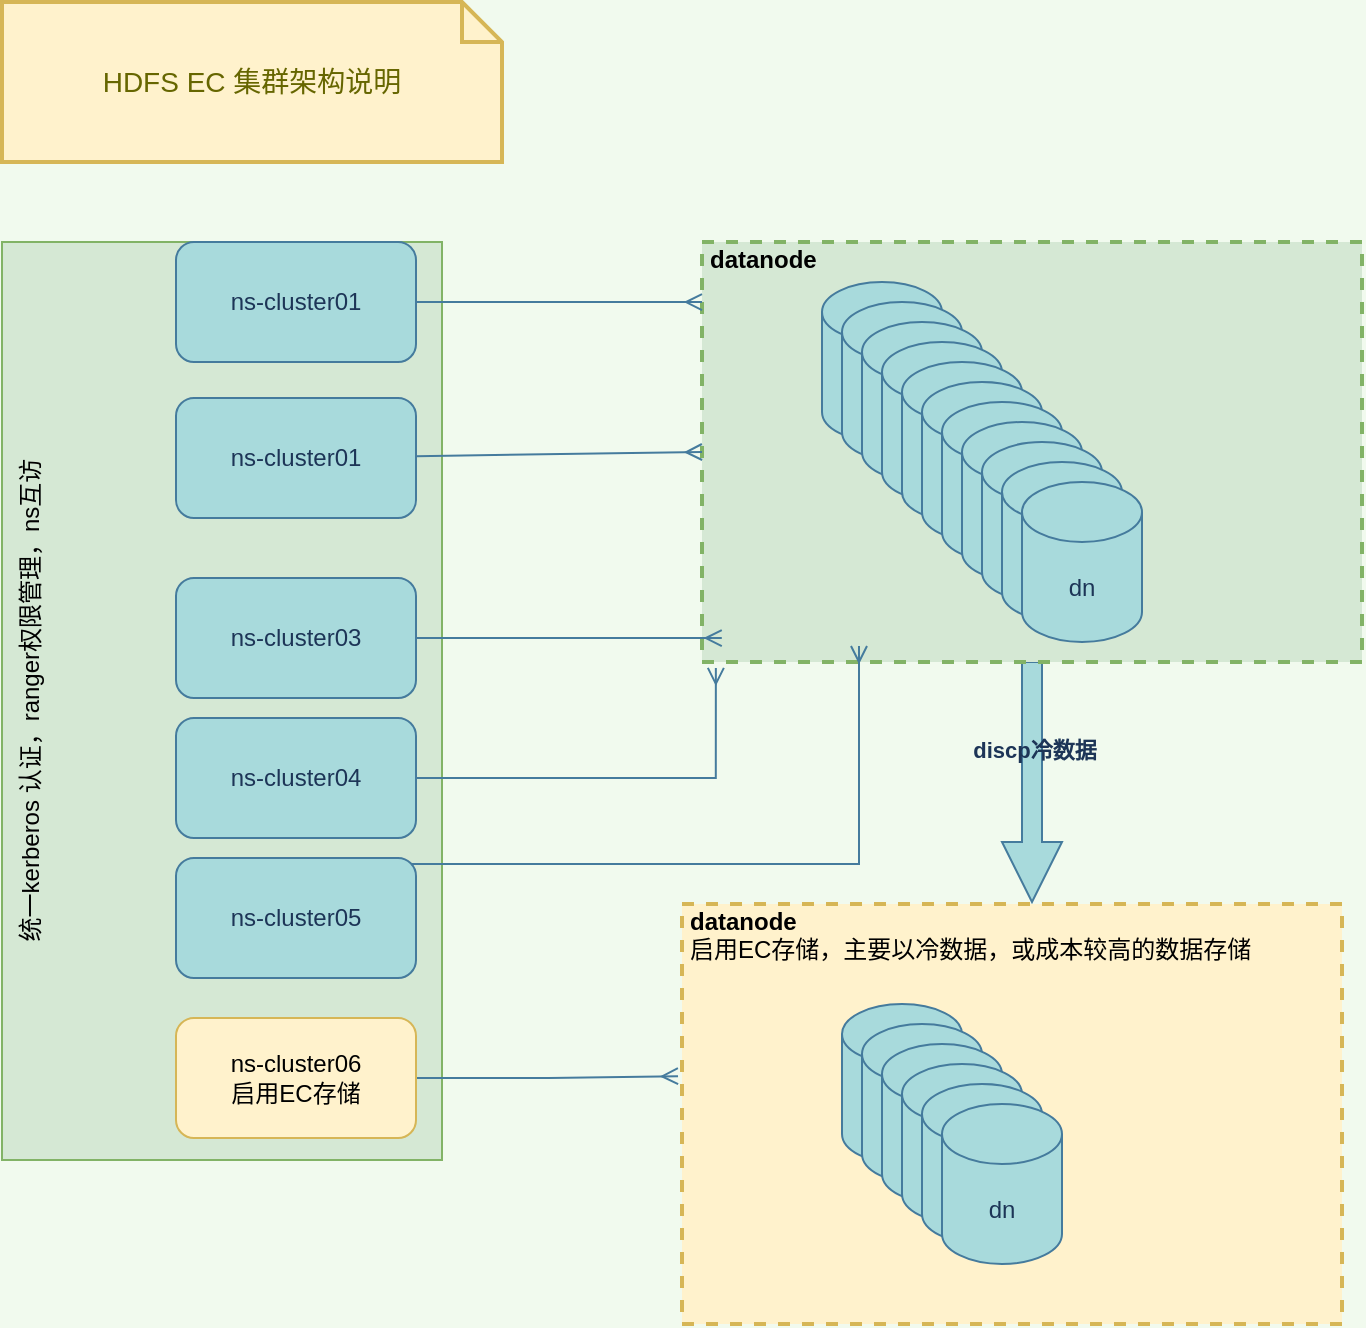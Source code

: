 <mxfile version="20.3.7" type="github">
  <diagram id="RoU__FsvneReP1gIZXwm" name="Page-1">
    <mxGraphModel dx="1422" dy="1931" grid="1" gridSize="10" guides="1" tooltips="1" connect="1" arrows="1" fold="1" page="1" pageScale="1" pageWidth="827" pageHeight="1169" background="#F1FAEE" math="0" shadow="0">
      <root>
        <mxCell id="0" />
        <mxCell id="1" parent="0" />
        <mxCell id="v9gRxfP-HKsxjnFTEKJX-84" style="edgeStyle=orthogonalEdgeStyle;shape=arrow;curved=0;rounded=1;sketch=0;orthogonalLoop=1;jettySize=auto;html=1;exitX=0.5;exitY=1;exitDx=0;exitDy=0;fontColor=#1D3557;endArrow=ERmany;endFill=0;strokeColor=#457B9D;fillColor=#A8DADC;" parent="1" source="v9gRxfP-HKsxjnFTEKJX-4" edge="1">
          <mxGeometry relative="1" as="geometry">
            <mxPoint x="575" y="450" as="targetPoint" />
          </mxGeometry>
        </mxCell>
        <mxCell id="v9gRxfP-HKsxjnFTEKJX-85" value="discp冷数据" style="edgeLabel;html=1;align=center;verticalAlign=middle;resizable=0;points=[];fontColor=#1D3557;fontStyle=1;labelBackgroundColor=none;" parent="v9gRxfP-HKsxjnFTEKJX-84" vertex="1" connectable="0">
          <mxGeometry x="-0.267" y="1" relative="1" as="geometry">
            <mxPoint as="offset" />
          </mxGeometry>
        </mxCell>
        <mxCell id="v9gRxfP-HKsxjnFTEKJX-4" value="datanode" style="html=1;fontStyle=1;align=left;verticalAlign=top;spacing=0;labelBorderColor=none;fillColor=#d5e8d4;dashed=1;strokeWidth=2;strokeColor=#82b366;spacingLeft=4;spacingTop=-3;" parent="1" vertex="1">
          <mxGeometry x="410" y="120" width="330" height="210" as="geometry" />
        </mxCell>
        <mxCell id="v9gRxfP-HKsxjnFTEKJX-82" value="统一kerberos&amp;nbsp;认证，ranger权限管理，ns互访" style="rounded=0;whiteSpace=wrap;html=1;sketch=0;strokeColor=#82b366;fillColor=#d5e8d4;align=center;verticalAlign=top;labelPosition=center;verticalLabelPosition=middle;labelBackgroundColor=none;horizontal=0;" parent="1" vertex="1">
          <mxGeometry x="60" y="120" width="220" height="459" as="geometry" />
        </mxCell>
        <mxCell id="v9gRxfP-HKsxjnFTEKJX-72" style="rounded=0;orthogonalLoop=1;jettySize=auto;html=1;entryX=0;entryY=0.5;entryDx=0;entryDy=0;labelBackgroundColor=#F1FAEE;strokeColor=#457B9D;fontColor=#1D3557;endArrow=ERmany;endFill=0;" parent="1" source="v9gRxfP-HKsxjnFTEKJX-15" target="v9gRxfP-HKsxjnFTEKJX-4" edge="1">
          <mxGeometry relative="1" as="geometry">
            <mxPoint x="400" y="228" as="targetPoint" />
          </mxGeometry>
        </mxCell>
        <mxCell id="v9gRxfP-HKsxjnFTEKJX-15" value="ns-cluster01" style="rounded=1;whiteSpace=wrap;html=1;fillColor=#A8DADC;strokeColor=#457B9D;fontColor=#1D3557;" parent="1" vertex="1">
          <mxGeometry x="147" y="198" width="120" height="60" as="geometry" />
        </mxCell>
        <mxCell id="v9gRxfP-HKsxjnFTEKJX-71" style="rounded=0;orthogonalLoop=1;jettySize=auto;html=1;entryX=0;entryY=0.143;entryDx=0;entryDy=0;entryPerimeter=0;labelBackgroundColor=#F1FAEE;strokeColor=#457B9D;fontColor=#1D3557;endArrow=ERmany;endFill=0;" parent="1" source="v9gRxfP-HKsxjnFTEKJX-16" target="v9gRxfP-HKsxjnFTEKJX-4" edge="1">
          <mxGeometry relative="1" as="geometry" />
        </mxCell>
        <mxCell id="v9gRxfP-HKsxjnFTEKJX-16" value="ns-cluster01" style="rounded=1;whiteSpace=wrap;html=1;fillColor=#A8DADC;strokeColor=#457B9D;fontColor=#1D3557;" parent="1" vertex="1">
          <mxGeometry x="147" y="120" width="120" height="60" as="geometry" />
        </mxCell>
        <mxCell id="v9gRxfP-HKsxjnFTEKJX-32" value="" style="group;fontColor=#1D3557;" parent="1" vertex="1" connectable="0">
          <mxGeometry x="470" y="140" width="160" height="180" as="geometry" />
        </mxCell>
        <mxCell id="v9gRxfP-HKsxjnFTEKJX-17" value="dn" style="shape=cylinder3;whiteSpace=wrap;html=1;boundedLbl=1;backgroundOutline=1;size=15;fillColor=#A8DADC;strokeColor=#457B9D;fontColor=#1D3557;" parent="v9gRxfP-HKsxjnFTEKJX-32" vertex="1">
          <mxGeometry width="60" height="80" as="geometry" />
        </mxCell>
        <mxCell id="v9gRxfP-HKsxjnFTEKJX-18" value="dn" style="shape=cylinder3;whiteSpace=wrap;html=1;boundedLbl=1;backgroundOutline=1;size=15;fillColor=#A8DADC;strokeColor=#457B9D;fontColor=#1D3557;" parent="v9gRxfP-HKsxjnFTEKJX-32" vertex="1">
          <mxGeometry x="10" y="10" width="60" height="80" as="geometry" />
        </mxCell>
        <mxCell id="v9gRxfP-HKsxjnFTEKJX-19" value="dn" style="shape=cylinder3;whiteSpace=wrap;html=1;boundedLbl=1;backgroundOutline=1;size=15;fillColor=#A8DADC;strokeColor=#457B9D;fontColor=#1D3557;" parent="v9gRxfP-HKsxjnFTEKJX-32" vertex="1">
          <mxGeometry x="20" y="20" width="60" height="80" as="geometry" />
        </mxCell>
        <mxCell id="v9gRxfP-HKsxjnFTEKJX-20" value="dn" style="shape=cylinder3;whiteSpace=wrap;html=1;boundedLbl=1;backgroundOutline=1;size=15;fillColor=#A8DADC;strokeColor=#457B9D;fontColor=#1D3557;" parent="v9gRxfP-HKsxjnFTEKJX-32" vertex="1">
          <mxGeometry x="30" y="30" width="60" height="80" as="geometry" />
        </mxCell>
        <mxCell id="v9gRxfP-HKsxjnFTEKJX-21" value="dn" style="shape=cylinder3;whiteSpace=wrap;html=1;boundedLbl=1;backgroundOutline=1;size=15;fillColor=#A8DADC;strokeColor=#457B9D;fontColor=#1D3557;" parent="v9gRxfP-HKsxjnFTEKJX-32" vertex="1">
          <mxGeometry x="40" y="40" width="60" height="80" as="geometry" />
        </mxCell>
        <mxCell id="v9gRxfP-HKsxjnFTEKJX-22" value="dn" style="shape=cylinder3;whiteSpace=wrap;html=1;boundedLbl=1;backgroundOutline=1;size=15;fillColor=#A8DADC;strokeColor=#457B9D;fontColor=#1D3557;" parent="v9gRxfP-HKsxjnFTEKJX-32" vertex="1">
          <mxGeometry x="50" y="50" width="60" height="80" as="geometry" />
        </mxCell>
        <mxCell id="v9gRxfP-HKsxjnFTEKJX-23" value="dn" style="shape=cylinder3;whiteSpace=wrap;html=1;boundedLbl=1;backgroundOutline=1;size=15;fillColor=#A8DADC;strokeColor=#457B9D;fontColor=#1D3557;" parent="v9gRxfP-HKsxjnFTEKJX-32" vertex="1">
          <mxGeometry x="60" y="60" width="60" height="80" as="geometry" />
        </mxCell>
        <mxCell id="v9gRxfP-HKsxjnFTEKJX-24" value="dn" style="shape=cylinder3;whiteSpace=wrap;html=1;boundedLbl=1;backgroundOutline=1;size=15;fillColor=#A8DADC;strokeColor=#457B9D;fontColor=#1D3557;" parent="v9gRxfP-HKsxjnFTEKJX-32" vertex="1">
          <mxGeometry x="70" y="70" width="60" height="80" as="geometry" />
        </mxCell>
        <mxCell id="v9gRxfP-HKsxjnFTEKJX-25" value="dn" style="shape=cylinder3;whiteSpace=wrap;html=1;boundedLbl=1;backgroundOutline=1;size=15;fillColor=#A8DADC;strokeColor=#457B9D;fontColor=#1D3557;" parent="v9gRxfP-HKsxjnFTEKJX-32" vertex="1">
          <mxGeometry x="80" y="80" width="60" height="80" as="geometry" />
        </mxCell>
        <mxCell id="v9gRxfP-HKsxjnFTEKJX-26" value="dn" style="shape=cylinder3;whiteSpace=wrap;html=1;boundedLbl=1;backgroundOutline=1;size=15;fillColor=#A8DADC;strokeColor=#457B9D;fontColor=#1D3557;" parent="v9gRxfP-HKsxjnFTEKJX-32" vertex="1">
          <mxGeometry x="90" y="90" width="60" height="80" as="geometry" />
        </mxCell>
        <mxCell id="v9gRxfP-HKsxjnFTEKJX-27" value="dn" style="shape=cylinder3;whiteSpace=wrap;html=1;boundedLbl=1;backgroundOutline=1;size=15;fillColor=#A8DADC;strokeColor=#457B9D;fontColor=#1D3557;" parent="v9gRxfP-HKsxjnFTEKJX-32" vertex="1">
          <mxGeometry x="100" y="100" width="60" height="80" as="geometry" />
        </mxCell>
        <mxCell id="v9gRxfP-HKsxjnFTEKJX-78" style="edgeStyle=orthogonalEdgeStyle;rounded=0;orthogonalLoop=1;jettySize=auto;html=1;entryX=0.021;entryY=1.014;entryDx=0;entryDy=0;entryPerimeter=0;labelBackgroundColor=#F1FAEE;strokeColor=#457B9D;fontColor=#1D3557;endArrow=ERmany;endFill=0;" parent="1" source="v9gRxfP-HKsxjnFTEKJX-55" target="v9gRxfP-HKsxjnFTEKJX-4" edge="1">
          <mxGeometry relative="1" as="geometry" />
        </mxCell>
        <mxCell id="v9gRxfP-HKsxjnFTEKJX-55" value="ns-cluster04" style="rounded=1;whiteSpace=wrap;html=1;fillColor=#A8DADC;strokeColor=#457B9D;fontColor=#1D3557;" parent="1" vertex="1">
          <mxGeometry x="147" y="358" width="120" height="60" as="geometry" />
        </mxCell>
        <mxCell id="v9gRxfP-HKsxjnFTEKJX-73" style="edgeStyle=none;rounded=0;orthogonalLoop=1;jettySize=auto;html=1;entryX=0.03;entryY=0.943;entryDx=0;entryDy=0;entryPerimeter=0;labelBackgroundColor=#F1FAEE;strokeColor=#457B9D;fontColor=#1D3557;endArrow=ERmany;endFill=0;" parent="1" source="v9gRxfP-HKsxjnFTEKJX-56" target="v9gRxfP-HKsxjnFTEKJX-4" edge="1">
          <mxGeometry relative="1" as="geometry" />
        </mxCell>
        <mxCell id="v9gRxfP-HKsxjnFTEKJX-56" value="ns-cluster03" style="rounded=1;whiteSpace=wrap;html=1;fillColor=#A8DADC;strokeColor=#457B9D;fontColor=#1D3557;" parent="1" vertex="1">
          <mxGeometry x="147" y="288" width="120" height="60" as="geometry" />
        </mxCell>
        <mxCell id="v9gRxfP-HKsxjnFTEKJX-80" style="edgeStyle=orthogonalEdgeStyle;rounded=0;orthogonalLoop=1;jettySize=auto;html=1;entryX=-0.006;entryY=0.41;entryDx=0;entryDy=0;entryPerimeter=0;labelBackgroundColor=#F1FAEE;strokeColor=#457B9D;fontColor=#1D3557;endArrow=ERmany;endFill=0;" parent="1" source="v9gRxfP-HKsxjnFTEKJX-57" target="v9gRxfP-HKsxjnFTEKJX-61" edge="1">
          <mxGeometry relative="1" as="geometry" />
        </mxCell>
        <mxCell id="v9gRxfP-HKsxjnFTEKJX-57" value="ns-cluster06&lt;br&gt;启用EC存储" style="rounded=1;whiteSpace=wrap;html=1;fillColor=#fff2cc;strokeColor=#d6b656;" parent="1" vertex="1">
          <mxGeometry x="147" y="508" width="120" height="60" as="geometry" />
        </mxCell>
        <mxCell id="v9gRxfP-HKsxjnFTEKJX-79" style="edgeStyle=orthogonalEdgeStyle;rounded=0;orthogonalLoop=1;jettySize=auto;html=1;entryX=0.25;entryY=1;entryDx=0;entryDy=0;labelBackgroundColor=#F1FAEE;strokeColor=#457B9D;fontColor=#1D3557;endArrow=ERmany;endFill=0;" parent="1" edge="1">
          <mxGeometry relative="1" as="geometry">
            <mxPoint x="263" y="431" as="sourcePoint" />
            <mxPoint x="488.5" y="322" as="targetPoint" />
            <Array as="points">
              <mxPoint x="489" y="431" />
            </Array>
          </mxGeometry>
        </mxCell>
        <mxCell id="v9gRxfP-HKsxjnFTEKJX-58" value="ns-cluster05" style="rounded=1;whiteSpace=wrap;html=1;fillColor=#A8DADC;strokeColor=#457B9D;fontColor=#1D3557;" parent="1" vertex="1">
          <mxGeometry x="147" y="428" width="120" height="60" as="geometry" />
        </mxCell>
        <mxCell id="v9gRxfP-HKsxjnFTEKJX-75" value="" style="group;fontColor=#1D3557;" parent="1" vertex="1" connectable="0">
          <mxGeometry x="400" y="451" width="330" height="210" as="geometry" />
        </mxCell>
        <mxCell id="v9gRxfP-HKsxjnFTEKJX-61" value="datanode&lt;br&gt;&lt;span style=&quot;font-weight: 400 ; text-align: center&quot;&gt;启用EC存储，主要以冷数据，或成本较高的数据存储&lt;/span&gt;" style="html=1;fontStyle=1;align=left;verticalAlign=top;spacing=0;labelBorderColor=none;fillColor=#fff2cc;dashed=1;strokeWidth=2;strokeColor=#d6b656;spacingLeft=4;spacingTop=-3;" parent="v9gRxfP-HKsxjnFTEKJX-75" vertex="1">
          <mxGeometry width="330" height="210" as="geometry" />
        </mxCell>
        <mxCell id="v9gRxfP-HKsxjnFTEKJX-53" value="" style="group;fontColor=#1D3557;" parent="v9gRxfP-HKsxjnFTEKJX-75" vertex="1" connectable="0">
          <mxGeometry x="80" y="50" width="110" height="130" as="geometry" />
        </mxCell>
        <mxCell id="v9gRxfP-HKsxjnFTEKJX-46" value="" style="shape=cylinder3;whiteSpace=wrap;html=1;boundedLbl=1;backgroundOutline=1;size=15;fillColor=#A8DADC;strokeColor=#457B9D;fontColor=#1D3557;" parent="v9gRxfP-HKsxjnFTEKJX-53" vertex="1">
          <mxGeometry width="60" height="80" as="geometry" />
        </mxCell>
        <mxCell id="v9gRxfP-HKsxjnFTEKJX-47" value="" style="shape=cylinder3;whiteSpace=wrap;html=1;boundedLbl=1;backgroundOutline=1;size=15;fillColor=#A8DADC;strokeColor=#457B9D;fontColor=#1D3557;" parent="v9gRxfP-HKsxjnFTEKJX-53" vertex="1">
          <mxGeometry x="10" y="10" width="60" height="80" as="geometry" />
        </mxCell>
        <mxCell id="v9gRxfP-HKsxjnFTEKJX-48" value="" style="shape=cylinder3;whiteSpace=wrap;html=1;boundedLbl=1;backgroundOutline=1;size=15;fillColor=#A8DADC;strokeColor=#457B9D;fontColor=#1D3557;" parent="v9gRxfP-HKsxjnFTEKJX-53" vertex="1">
          <mxGeometry x="20" y="20" width="60" height="80" as="geometry" />
        </mxCell>
        <mxCell id="v9gRxfP-HKsxjnFTEKJX-49" value="" style="shape=cylinder3;whiteSpace=wrap;html=1;boundedLbl=1;backgroundOutline=1;size=15;fillColor=#A8DADC;strokeColor=#457B9D;fontColor=#1D3557;" parent="v9gRxfP-HKsxjnFTEKJX-53" vertex="1">
          <mxGeometry x="30" y="30" width="60" height="80" as="geometry" />
        </mxCell>
        <mxCell id="v9gRxfP-HKsxjnFTEKJX-50" value="" style="shape=cylinder3;whiteSpace=wrap;html=1;boundedLbl=1;backgroundOutline=1;size=15;fillColor=#A8DADC;strokeColor=#457B9D;fontColor=#1D3557;" parent="v9gRxfP-HKsxjnFTEKJX-53" vertex="1">
          <mxGeometry x="40" y="40" width="60" height="80" as="geometry" />
        </mxCell>
        <mxCell id="v9gRxfP-HKsxjnFTEKJX-51" value="dn" style="shape=cylinder3;whiteSpace=wrap;html=1;boundedLbl=1;backgroundOutline=1;size=15;fillColor=#A8DADC;strokeColor=#457B9D;fontColor=#1D3557;" parent="v9gRxfP-HKsxjnFTEKJX-53" vertex="1">
          <mxGeometry x="50" y="50" width="60" height="80" as="geometry" />
        </mxCell>
        <mxCell id="v9gRxfP-HKsxjnFTEKJX-83" value="HDFS EC&amp;nbsp;集群架构说明" style="shape=note;strokeWidth=2;fontSize=14;size=20;whiteSpace=wrap;html=1;fillColor=#fff2cc;strokeColor=#d6b656;fontColor=#666600;rounded=0;labelBackgroundColor=none;sketch=0;" parent="1" vertex="1">
          <mxGeometry x="60" width="250" height="80" as="geometry" />
        </mxCell>
      </root>
    </mxGraphModel>
  </diagram>
</mxfile>
